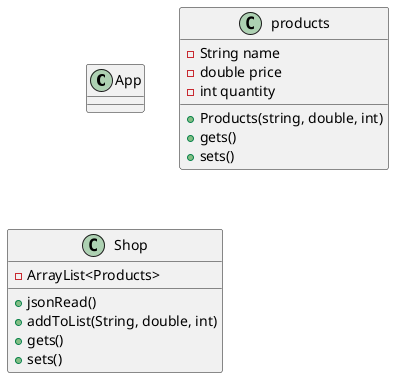 @startuml
'https://plantuml.com/class-diagram

class App {
}

class products {
    -String name
    -double price
    -int quantity

    + Products(string, double, int)
    + gets()
    + sets()
}

class Shop {
    - ArrayList<Products>

    + jsonRead()
    + addToList(String, double, int)
    + gets()
    + sets()
}
@enduml